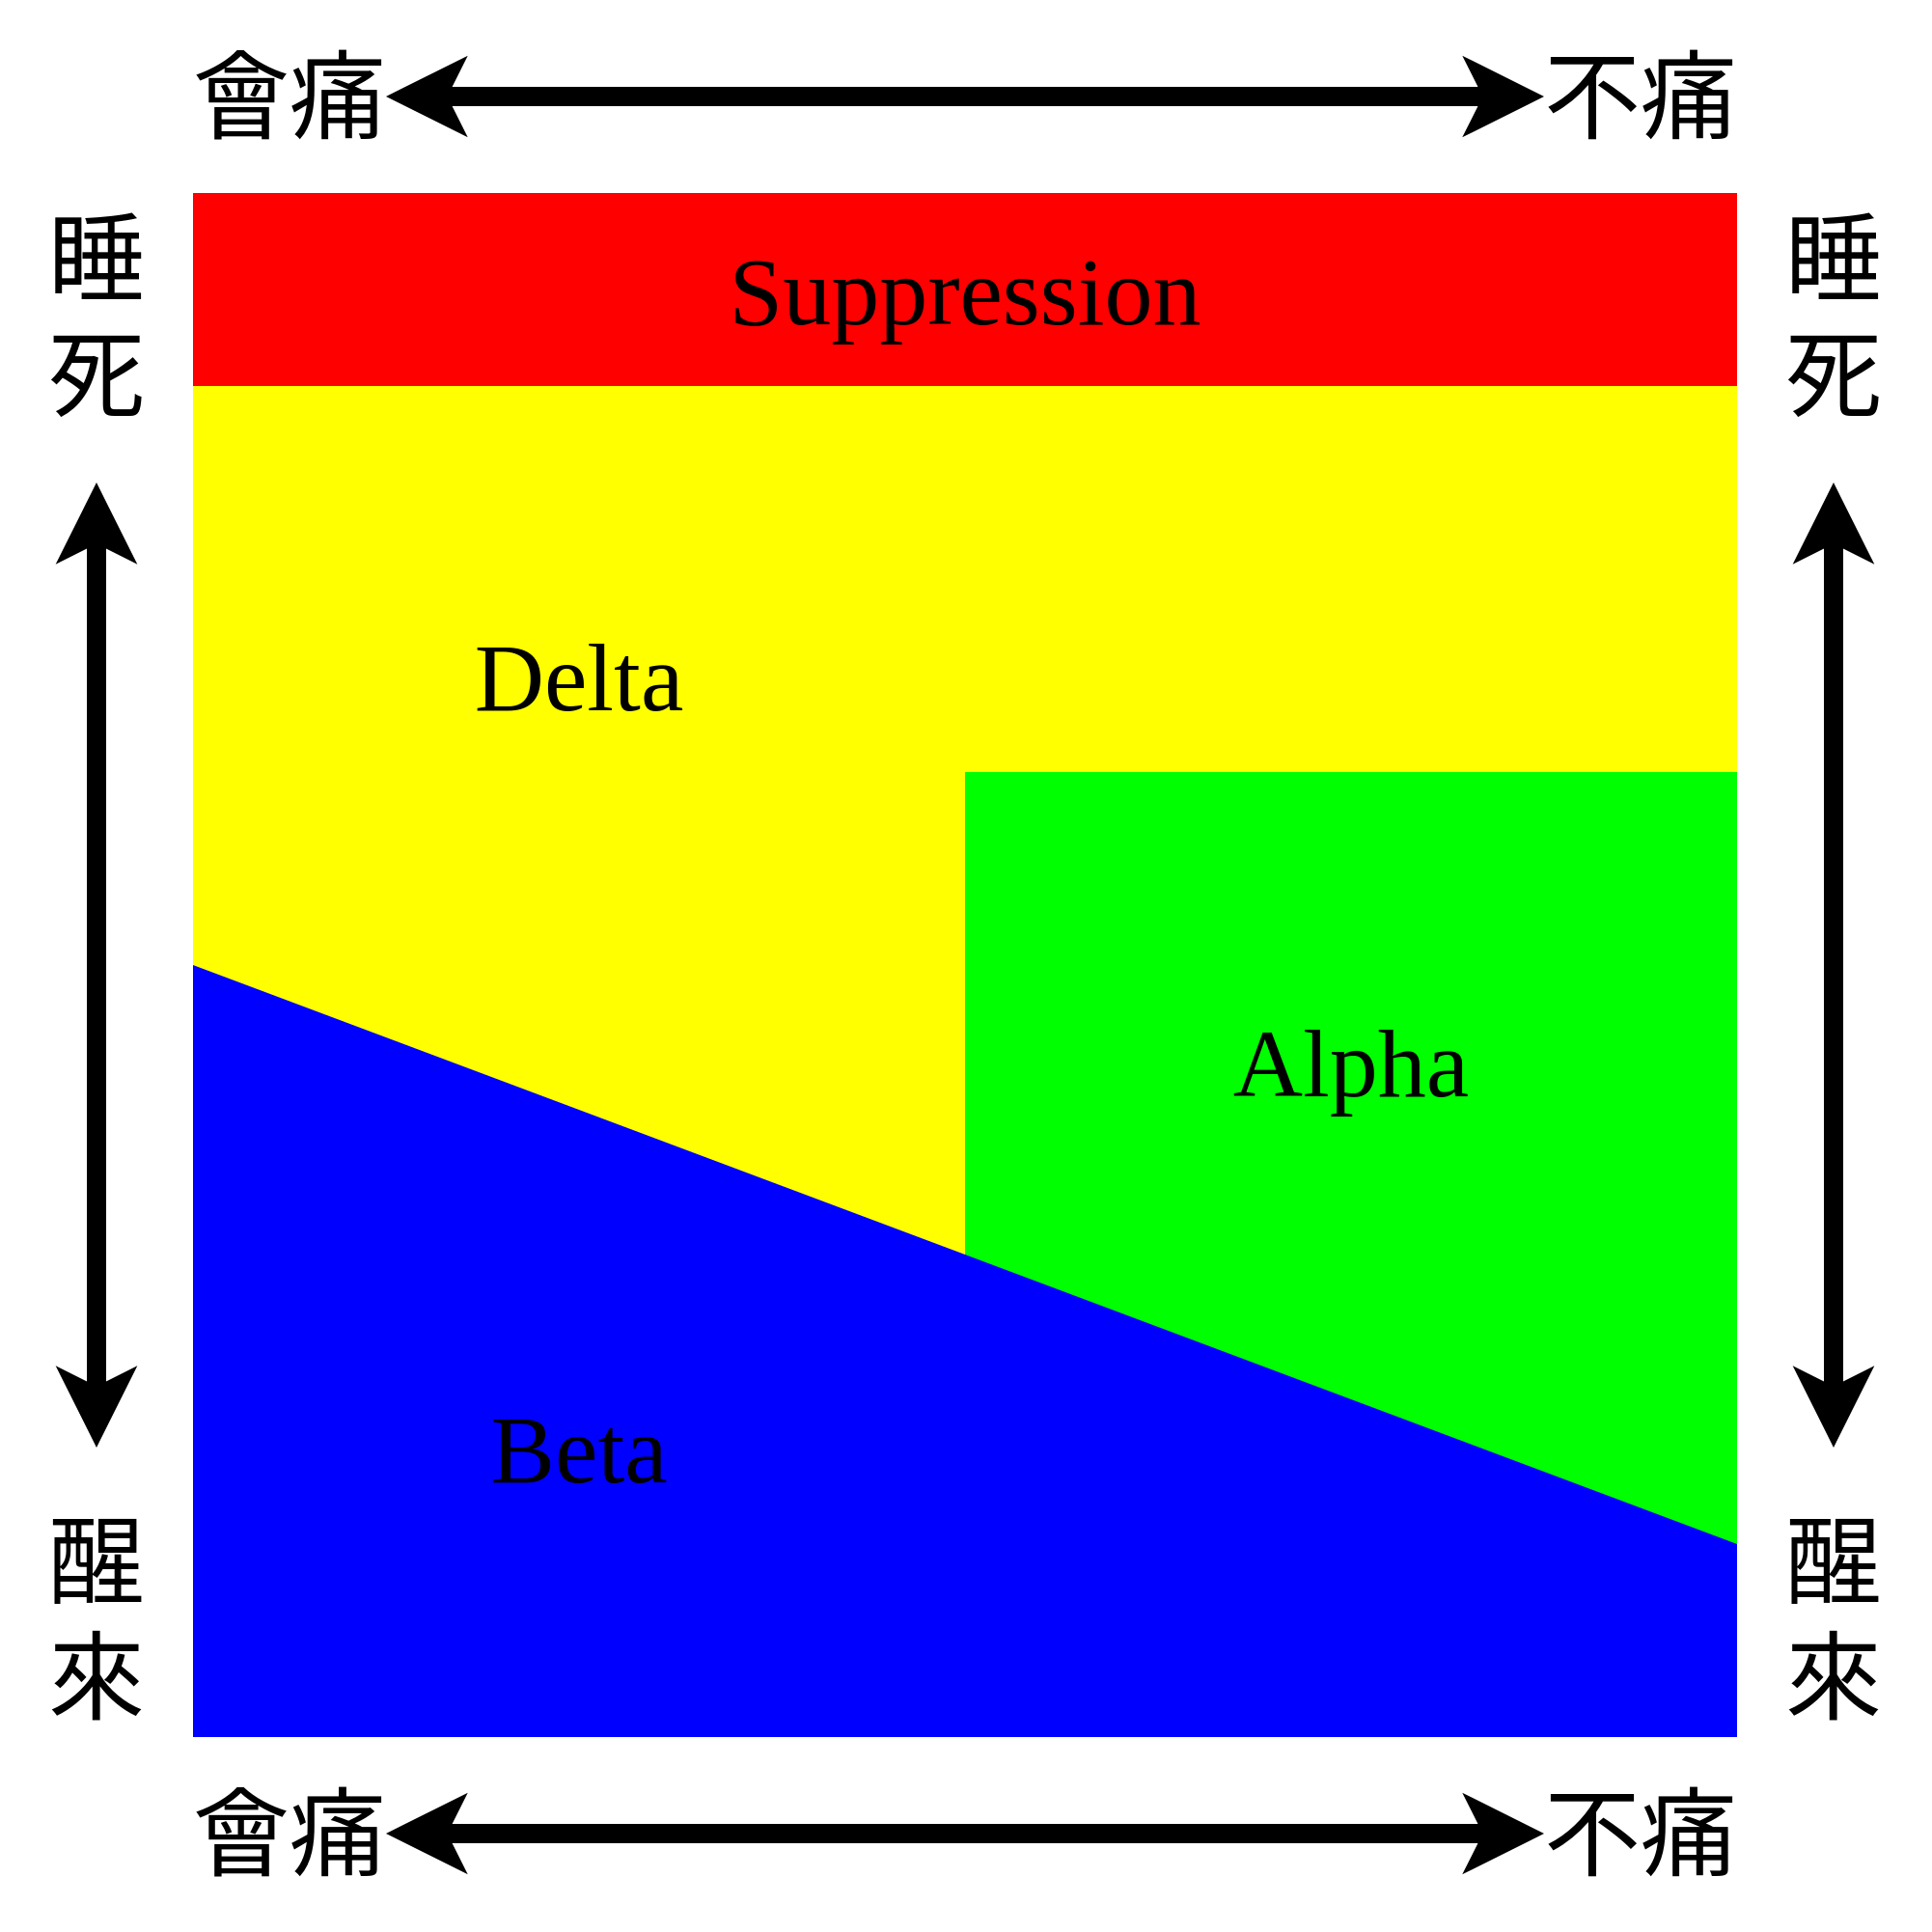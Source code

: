 <mxfile version="20.2.2" type="github" pages="2">
  <diagram id="fXhIQjONgX-q9JFXAyHs" name="Page-1">
    <mxGraphModel dx="1864" dy="920" grid="1" gridSize="100" guides="1" tooltips="1" connect="1" arrows="1" fold="0" page="1" pageScale="1" pageWidth="1000" pageHeight="1000" math="0" shadow="0">
      <root>
        <mxCell id="0" />
        <mxCell id="1" parent="0" />
        <mxCell id="NVbA4PrGbCGcPxwx_2Bf-1" value="會痛" style="text;html=1;strokeColor=none;fillColor=none;align=left;verticalAlign=middle;whiteSpace=wrap;rounded=0;fontFamily=Noto Serif TC;fontSource=https%3A%2F%2Ffonts.googleapis.com%2Fcss%3Ffamily%3DNoto%2BSerif%2BTC;fontSize=50;spacing=0;" vertex="1" parent="1">
          <mxGeometry x="100" width="200" height="100" as="geometry" />
        </mxCell>
        <mxCell id="NVbA4PrGbCGcPxwx_2Bf-5" value="會痛" style="text;html=1;strokeColor=none;fillColor=none;align=left;verticalAlign=middle;whiteSpace=wrap;rounded=0;fontFamily=Noto Serif TC;fontSource=https%3A%2F%2Ffonts.googleapis.com%2Fcss%3Ffamily%3DNoto%2BSerif%2BTC;fontSize=50;spacing=0;" vertex="1" parent="1">
          <mxGeometry x="100" y="900" width="200" height="100" as="geometry" />
        </mxCell>
        <mxCell id="NVbA4PrGbCGcPxwx_2Bf-6" value="不痛" style="text;html=1;strokeColor=none;fillColor=none;align=right;verticalAlign=middle;whiteSpace=wrap;rounded=0;fontFamily=Noto Serif TC;fontSource=https%3A%2F%2Ffonts.googleapis.com%2Fcss%3Ffamily%3DNoto%2BSerif%2BTC;fontSize=50;spacing=0;" vertex="1" parent="1">
          <mxGeometry x="700" y="900" width="200" height="100" as="geometry" />
        </mxCell>
        <mxCell id="NVbA4PrGbCGcPxwx_2Bf-7" value="不痛" style="text;html=1;strokeColor=none;fillColor=none;align=right;verticalAlign=middle;whiteSpace=wrap;rounded=0;fontFamily=Noto Serif TC;fontSource=https%3A%2F%2Ffonts.googleapis.com%2Fcss%3Ffamily%3DNoto%2BSerif%2BTC;fontSize=50;spacing=0;" vertex="1" parent="1">
          <mxGeometry x="700" width="200" height="100" as="geometry" />
        </mxCell>
        <mxCell id="NVbA4PrGbCGcPxwx_2Bf-8" value="睡&lt;br&gt;死" style="text;html=1;strokeColor=none;fillColor=none;align=center;verticalAlign=top;whiteSpace=wrap;rounded=0;fontFamily=Noto Serif TC;fontSource=https%3A%2F%2Ffonts.googleapis.com%2Fcss%3Ffamily%3DNoto%2BSerif%2BTC;fontSize=50;spacing=0;horizontal=1;" vertex="1" parent="1">
          <mxGeometry y="100" width="100" height="200" as="geometry" />
        </mxCell>
        <mxCell id="NVbA4PrGbCGcPxwx_2Bf-9" value="睡&lt;br&gt;死" style="text;html=1;strokeColor=none;fillColor=none;align=center;verticalAlign=top;whiteSpace=wrap;rounded=0;fontFamily=Noto Serif TC;fontSource=https%3A%2F%2Ffonts.googleapis.com%2Fcss%3Ffamily%3DNoto%2BSerif%2BTC;fontSize=50;spacing=0;horizontal=1;" vertex="1" parent="1">
          <mxGeometry x="900" y="100" width="100" height="200" as="geometry" />
        </mxCell>
        <mxCell id="NVbA4PrGbCGcPxwx_2Bf-10" value="醒&lt;br&gt;來" style="text;html=1;strokeColor=none;fillColor=none;align=center;verticalAlign=bottom;whiteSpace=wrap;rounded=0;fontFamily=Noto Serif TC;fontSource=https%3A%2F%2Ffonts.googleapis.com%2Fcss%3Ffamily%3DNoto%2BSerif%2BTC;fontSize=50;spacing=0;horizontal=1;" vertex="1" parent="1">
          <mxGeometry y="700" width="100" height="200" as="geometry" />
        </mxCell>
        <mxCell id="NVbA4PrGbCGcPxwx_2Bf-11" value="醒&lt;br&gt;來" style="text;html=1;strokeColor=none;fillColor=none;align=center;verticalAlign=bottom;whiteSpace=wrap;rounded=0;fontFamily=Noto Serif TC;fontSource=https%3A%2F%2Ffonts.googleapis.com%2Fcss%3Ffamily%3DNoto%2BSerif%2BTC;fontSize=50;spacing=0;horizontal=1;" vertex="1" parent="1">
          <mxGeometry x="900" y="700" width="100" height="200" as="geometry" />
        </mxCell>
        <mxCell id="NVbA4PrGbCGcPxwx_2Bf-15" value="" style="endArrow=classic;startArrow=classic;html=1;rounded=0;fontFamily=Noto Serif TC;fontSource=https%3A%2F%2Ffonts.googleapis.com%2Fcss%3Ffamily%3DNoto%2BSerif%2BTC;fontSize=50;startSize=10;endSize=10;targetPerimeterSpacing=0;strokeWidth=10;" edge="1" parent="1">
          <mxGeometry width="50" height="50" relative="1" as="geometry">
            <mxPoint x="200" y="50" as="sourcePoint" />
            <mxPoint x="800" y="50" as="targetPoint" />
          </mxGeometry>
        </mxCell>
        <mxCell id="NVbA4PrGbCGcPxwx_2Bf-16" value="" style="endArrow=classic;startArrow=classic;html=1;rounded=0;fontFamily=Noto Serif TC;fontSource=https%3A%2F%2Ffonts.googleapis.com%2Fcss%3Ffamily%3DNoto%2BSerif%2BTC;fontSize=50;startSize=10;endSize=10;targetPerimeterSpacing=0;strokeWidth=10;" edge="1" parent="1">
          <mxGeometry width="50" height="50" relative="1" as="geometry">
            <mxPoint x="200" y="950" as="sourcePoint" />
            <mxPoint x="800" y="950" as="targetPoint" />
          </mxGeometry>
        </mxCell>
        <mxCell id="NVbA4PrGbCGcPxwx_2Bf-17" value="" style="endArrow=classic;startArrow=classic;html=1;rounded=0;fontFamily=Noto Serif TC;fontSource=https%3A%2F%2Ffonts.googleapis.com%2Fcss%3Ffamily%3DNoto%2BSerif%2BTC;fontSize=50;startSize=10;endSize=10;targetPerimeterSpacing=0;strokeWidth=10;" edge="1" parent="1">
          <mxGeometry width="50" height="50" relative="1" as="geometry">
            <mxPoint x="50" y="250" as="sourcePoint" />
            <mxPoint x="50" y="750" as="targetPoint" />
          </mxGeometry>
        </mxCell>
        <mxCell id="NVbA4PrGbCGcPxwx_2Bf-18" value="" style="endArrow=classic;startArrow=classic;html=1;rounded=0;fontFamily=Noto Serif TC;fontSource=https%3A%2F%2Ffonts.googleapis.com%2Fcss%3Ffamily%3DNoto%2BSerif%2BTC;fontSize=50;startSize=10;endSize=10;targetPerimeterSpacing=0;strokeWidth=10;" edge="1" parent="1">
          <mxGeometry width="50" height="50" relative="1" as="geometry">
            <mxPoint x="950" y="250" as="sourcePoint" />
            <mxPoint x="950" y="750" as="targetPoint" />
          </mxGeometry>
        </mxCell>
        <mxCell id="NVbA4PrGbCGcPxwx_2Bf-20" value="" style="rounded=0;whiteSpace=wrap;html=1;fontFamily=Noto Serif TC;fontSource=https%3A%2F%2Ffonts.googleapis.com%2Fcss%3Ffamily%3DNoto%2BSerif%2BTC;fontSize=50;fillColor=#FF0000;strokeColor=none;" vertex="1" parent="1">
          <mxGeometry x="100" y="100" width="800" height="100" as="geometry" />
        </mxCell>
        <mxCell id="NVbA4PrGbCGcPxwx_2Bf-23" value="" style="rounded=0;whiteSpace=wrap;html=1;fontFamily=Noto Serif TC;fontSource=https%3A%2F%2Ffonts.googleapis.com%2Fcss%3Ffamily%3DNoto%2BSerif%2BTC;fontSize=50;fillColor=#FFFF00;strokeColor=none;" vertex="1" parent="1">
          <mxGeometry x="100" y="200" width="800" height="600" as="geometry" />
        </mxCell>
        <mxCell id="NVbA4PrGbCGcPxwx_2Bf-24" value="" style="rounded=0;whiteSpace=wrap;html=1;fontFamily=Noto Serif TC;fontSource=https%3A%2F%2Ffonts.googleapis.com%2Fcss%3Ffamily%3DNoto%2BSerif%2BTC;fontSize=50;fillColor=#00FF00;strokeColor=none;" vertex="1" parent="1">
          <mxGeometry x="500" y="400" width="400" height="400" as="geometry" />
        </mxCell>
        <mxCell id="NVbA4PrGbCGcPxwx_2Bf-25" value="" style="verticalLabelPosition=bottom;verticalAlign=top;html=1;shape=mxgraph.basic.orthogonal_triangle;fontFamily=Noto Serif TC;fontSource=https%3A%2F%2Ffonts.googleapis.com%2Fcss%3Ffamily%3DNoto%2BSerif%2BTC;fontSize=50;fillColor=#0000FF;strokeColor=none;" vertex="1" parent="1">
          <mxGeometry x="100" y="500" width="800" height="300" as="geometry" />
        </mxCell>
        <mxCell id="NVbA4PrGbCGcPxwx_2Bf-27" value="" style="rounded=0;whiteSpace=wrap;html=1;fontFamily=Noto Serif TC;fontSource=https%3A%2F%2Ffonts.googleapis.com%2Fcss%3Ffamily%3DNoto%2BSerif%2BTC;fontSize=50;fillColor=#0000FF;strokeColor=none;" vertex="1" parent="1">
          <mxGeometry x="100" y="800" width="800" height="100" as="geometry" />
        </mxCell>
        <mxCell id="NVbA4PrGbCGcPxwx_2Bf-28" value="Suppression" style="text;html=1;strokeColor=none;fillColor=none;align=center;verticalAlign=middle;whiteSpace=wrap;rounded=0;fontFamily=Noto Serif TC;fontSource=https%3A%2F%2Ffonts.googleapis.com%2Fcss%3Ffamily%3DNoto%2BSerif%2BTC;fontSize=50;spacing=0;" vertex="1" parent="1">
          <mxGeometry x="300" y="100" width="400" height="100" as="geometry" />
        </mxCell>
        <mxCell id="NVbA4PrGbCGcPxwx_2Bf-29" value="Delta" style="text;html=1;strokeColor=none;fillColor=none;align=center;verticalAlign=middle;whiteSpace=wrap;rounded=0;fontFamily=Noto Serif TC;fontSource=https%3A%2F%2Ffonts.googleapis.com%2Fcss%3Ffamily%3DNoto%2BSerif%2BTC;fontSize=50;spacing=0;" vertex="1" parent="1">
          <mxGeometry x="100" y="300" width="400" height="100" as="geometry" />
        </mxCell>
        <mxCell id="NVbA4PrGbCGcPxwx_2Bf-30" value="Alpha" style="text;html=1;strokeColor=none;fillColor=none;align=center;verticalAlign=middle;whiteSpace=wrap;rounded=0;fontFamily=Noto Serif TC;fontSource=https%3A%2F%2Ffonts.googleapis.com%2Fcss%3Ffamily%3DNoto%2BSerif%2BTC;fontSize=50;spacing=0;" vertex="1" parent="1">
          <mxGeometry x="500" y="500" width="400" height="100" as="geometry" />
        </mxCell>
        <mxCell id="NVbA4PrGbCGcPxwx_2Bf-31" value="Beta" style="text;html=1;strokeColor=none;fillColor=none;align=center;verticalAlign=middle;whiteSpace=wrap;rounded=0;fontFamily=Noto Serif TC;fontSource=https%3A%2F%2Ffonts.googleapis.com%2Fcss%3Ffamily%3DNoto%2BSerif%2BTC;fontSize=50;spacing=0;" vertex="1" parent="1">
          <mxGeometry x="100" y="700" width="400" height="100" as="geometry" />
        </mxCell>
      </root>
    </mxGraphModel>
  </diagram>
  <diagram name="Copy of Page-1" id="fBwcT-i8-GeIDtnA_gD8">
    <mxGraphModel dx="2071" dy="1149" grid="1" gridSize="100" guides="1" tooltips="1" connect="1" arrows="1" fold="0" page="1" pageScale="1" pageWidth="1000" pageHeight="1000" background="#000000" math="0" shadow="0">
      <root>
        <mxCell id="1-XaqEvDKH0prMGtn5Kz-0" />
        <mxCell id="1-XaqEvDKH0prMGtn5Kz-1" parent="1-XaqEvDKH0prMGtn5Kz-0" />
        <mxCell id="1-XaqEvDKH0prMGtn5Kz-14" value="" style="rounded=0;whiteSpace=wrap;html=1;fontFamily=Noto Serif TC;fontSource=https%3A%2F%2Ffonts.googleapis.com%2Fcss%3Ffamily%3DNoto%2BSerif%2BTC;fontSize=50;fillColor=#404040;strokeColor=none;" vertex="1" parent="1-XaqEvDKH0prMGtn5Kz-1">
          <mxGeometry x="100" y="100" width="800" height="100" as="geometry" />
        </mxCell>
        <mxCell id="1-XaqEvDKH0prMGtn5Kz-15" value="" style="rounded=0;whiteSpace=wrap;html=1;fontFamily=Noto Serif TC;fontSource=https%3A%2F%2Ffonts.googleapis.com%2Fcss%3Ffamily%3DNoto%2BSerif%2BTC;fontSize=50;fillColor=#808080;strokeColor=none;" vertex="1" parent="1-XaqEvDKH0prMGtn5Kz-1">
          <mxGeometry x="100" y="200" width="800" height="600" as="geometry" />
        </mxCell>
        <mxCell id="1-XaqEvDKH0prMGtn5Kz-16" value="" style="rounded=0;whiteSpace=wrap;html=1;fontFamily=Noto Serif TC;fontSource=https%3A%2F%2Ffonts.googleapis.com%2Fcss%3Ffamily%3DNoto%2BSerif%2BTC;fontSize=50;fillColor=#C0C0C0;strokeColor=none;" vertex="1" parent="1-XaqEvDKH0prMGtn5Kz-1">
          <mxGeometry x="500" y="400" width="400" height="400" as="geometry" />
        </mxCell>
        <mxCell id="1-XaqEvDKH0prMGtn5Kz-17" value="" style="verticalLabelPosition=bottom;verticalAlign=top;html=1;shape=mxgraph.basic.orthogonal_triangle;fontFamily=Noto Serif TC;fontSource=https%3A%2F%2Ffonts.googleapis.com%2Fcss%3Ffamily%3DNoto%2BSerif%2BTC;fontSize=50;fillColor=#FFFFFF;strokeColor=none;" vertex="1" parent="1-XaqEvDKH0prMGtn5Kz-1">
          <mxGeometry x="100" y="500" width="800" height="300" as="geometry" />
        </mxCell>
        <mxCell id="1-XaqEvDKH0prMGtn5Kz-18" value="" style="rounded=0;whiteSpace=wrap;html=1;fontFamily=Noto Serif TC;fontSource=https%3A%2F%2Ffonts.googleapis.com%2Fcss%3Ffamily%3DNoto%2BSerif%2BTC;fontSize=50;" vertex="1" parent="1-XaqEvDKH0prMGtn5Kz-1">
          <mxGeometry x="100" y="800" width="800" height="100" as="geometry" />
        </mxCell>
      </root>
    </mxGraphModel>
  </diagram>
</mxfile>
